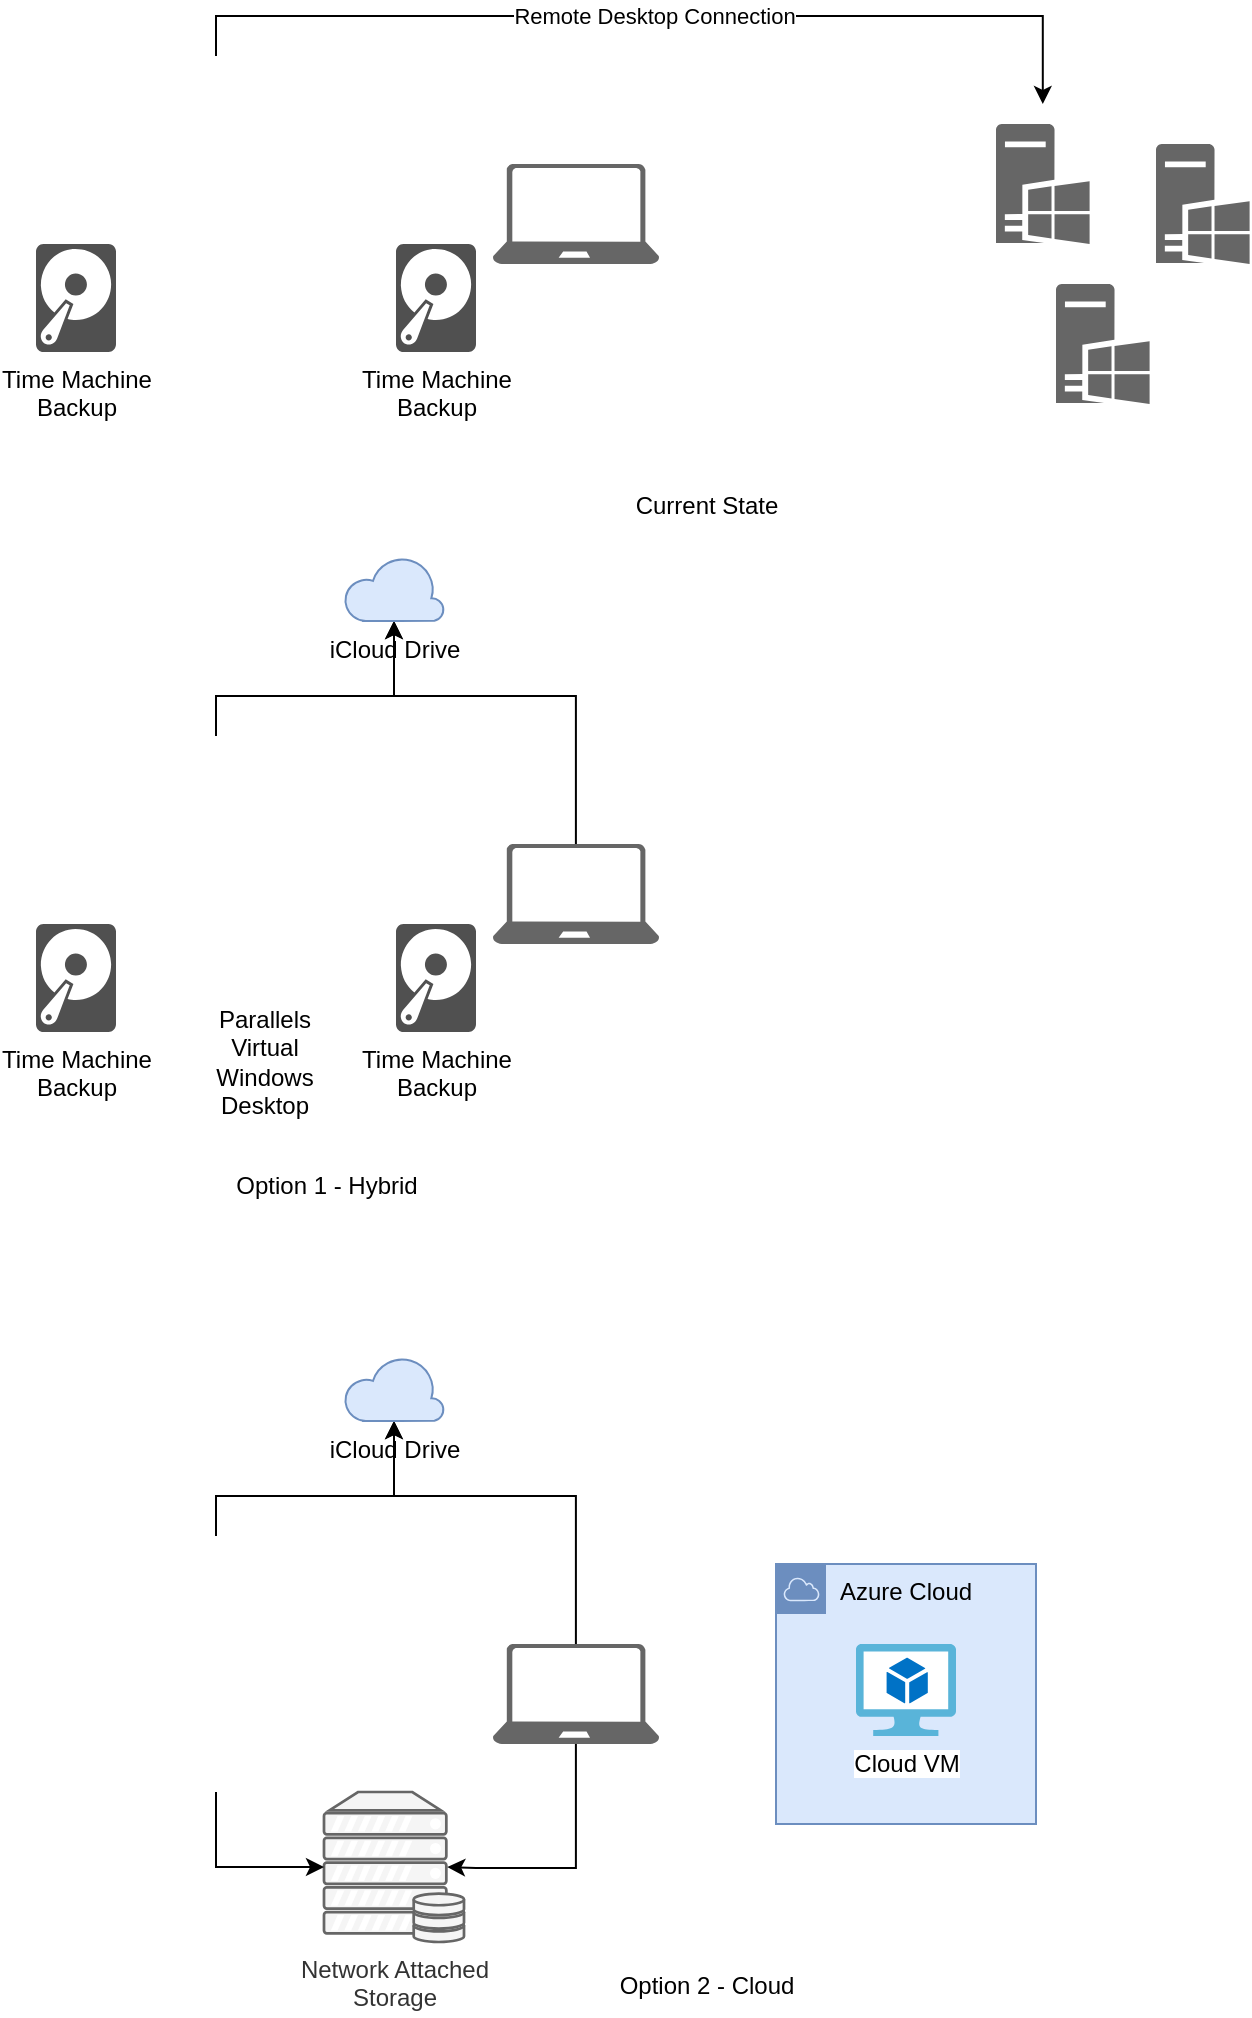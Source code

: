 <mxfile version="20.5.3" type="github">
  <diagram id="e1AE9HlO6_rcqyXDqXG_" name="Page-1">
    <mxGraphModel dx="1299" dy="782" grid="1" gridSize="10" guides="1" tooltips="1" connect="1" arrows="1" fold="1" page="1" pageScale="1" pageWidth="850" pageHeight="1100" math="0" shadow="0">
      <root>
        <mxCell id="0" />
        <mxCell id="1" parent="0" />
        <mxCell id="_9c_kytyYwvOYjiNlKCk-4" value="" style="sketch=0;aspect=fixed;pointerEvents=1;shadow=0;dashed=0;html=1;strokeColor=none;labelPosition=center;verticalLabelPosition=bottom;verticalAlign=top;align=center;fillColor=#666666;shape=mxgraph.azure.laptop;fontColor=#333333;" parent="1" vertex="1">
          <mxGeometry x="258.34" y="84" width="83.33" height="50" as="geometry" />
        </mxCell>
        <mxCell id="_9c_kytyYwvOYjiNlKCk-19" value="Remote Desktop Connection" style="edgeStyle=orthogonalEdgeStyle;rounded=0;orthogonalLoop=1;jettySize=auto;html=1;entryX=0.5;entryY=0;entryDx=0;entryDy=0;entryPerimeter=0;" parent="1" source="_9c_kytyYwvOYjiNlKCk-6" target="_9c_kytyYwvOYjiNlKCk-8" edge="1">
          <mxGeometry relative="1" as="geometry">
            <Array as="points">
              <mxPoint x="120" y="10" />
              <mxPoint x="533" y="10" />
            </Array>
          </mxGeometry>
        </mxCell>
        <mxCell id="_9c_kytyYwvOYjiNlKCk-6" value="" style="shape=image;html=1;verticalAlign=top;verticalLabelPosition=bottom;labelBackgroundColor=#ffffff;imageAspect=0;aspect=fixed;image=https://cdn1.iconfinder.com/data/icons/assorted-gadgets-and-items-1/144/imac-128.png" parent="1" vertex="1">
          <mxGeometry x="56" y="30" width="128" height="128" as="geometry" />
        </mxCell>
        <mxCell id="_9c_kytyYwvOYjiNlKCk-8" value="" style="sketch=0;aspect=fixed;pointerEvents=1;shadow=0;dashed=0;html=1;strokeColor=none;labelPosition=center;verticalLabelPosition=bottom;verticalAlign=top;align=center;fillColor=#666666;shape=mxgraph.mscae.enterprise.windows_server;perimeterSpacing=10;" parent="1" vertex="1">
          <mxGeometry x="510" y="64" width="46.8" height="60" as="geometry" />
        </mxCell>
        <mxCell id="_9c_kytyYwvOYjiNlKCk-9" value="Time Machine &lt;br&gt;Backup" style="sketch=0;pointerEvents=1;shadow=0;dashed=0;html=1;strokeColor=none;fillColor=#505050;labelPosition=center;verticalLabelPosition=bottom;verticalAlign=top;outlineConnect=0;align=center;shape=mxgraph.office.devices.hard_disk;" parent="1" vertex="1">
          <mxGeometry x="30" y="124" width="40" height="54" as="geometry" />
        </mxCell>
        <mxCell id="_9c_kytyYwvOYjiNlKCk-10" value="Network Attached&lt;br&gt;Storage" style="fontColor=#333333;verticalAlign=top;verticalLabelPosition=bottom;labelPosition=center;align=center;html=1;outlineConnect=0;fillColor=#f5f5f5;strokeColor=#666666;gradientDirection=north;strokeWidth=2;shape=mxgraph.networks.server_storage;" parent="1" vertex="1">
          <mxGeometry x="174" y="898" width="70" height="75" as="geometry" />
        </mxCell>
        <mxCell id="_9c_kytyYwvOYjiNlKCk-12" value="Time Machine &lt;br&gt;Backup" style="sketch=0;pointerEvents=1;shadow=0;dashed=0;html=1;strokeColor=none;fillColor=#505050;labelPosition=center;verticalLabelPosition=bottom;verticalAlign=top;outlineConnect=0;align=center;shape=mxgraph.office.devices.hard_disk;" parent="1" vertex="1">
          <mxGeometry x="210" y="124" width="40" height="54" as="geometry" />
        </mxCell>
        <mxCell id="_9c_kytyYwvOYjiNlKCk-15" value="" style="sketch=0;aspect=fixed;pointerEvents=1;shadow=0;dashed=0;html=1;strokeColor=none;labelPosition=center;verticalLabelPosition=bottom;verticalAlign=top;align=center;fillColor=#666666;shape=mxgraph.mscae.enterprise.windows_server;perimeterSpacing=10;" parent="1" vertex="1">
          <mxGeometry x="540" y="144" width="46.8" height="60" as="geometry" />
        </mxCell>
        <mxCell id="_9c_kytyYwvOYjiNlKCk-16" value="" style="sketch=0;aspect=fixed;pointerEvents=1;shadow=0;dashed=0;html=1;strokeColor=none;labelPosition=center;verticalLabelPosition=bottom;verticalAlign=top;align=center;fillColor=#666666;shape=mxgraph.mscae.enterprise.windows_server;perimeterSpacing=10;" parent="1" vertex="1">
          <mxGeometry x="590" y="74" width="46.8" height="60" as="geometry" />
        </mxCell>
        <mxCell id="_9c_kytyYwvOYjiNlKCk-23" value="Current State" style="text;html=1;align=center;verticalAlign=middle;resizable=0;points=[];autosize=1;strokeColor=none;fillColor=none;" parent="1" vertex="1">
          <mxGeometry x="320" y="240" width="90" height="30" as="geometry" />
        </mxCell>
        <mxCell id="_9c_kytyYwvOYjiNlKCk-44" style="edgeStyle=orthogonalEdgeStyle;rounded=0;orthogonalLoop=1;jettySize=auto;html=1;" parent="1" source="_9c_kytyYwvOYjiNlKCk-24" target="_9c_kytyYwvOYjiNlKCk-42" edge="1">
          <mxGeometry relative="1" as="geometry">
            <Array as="points">
              <mxPoint x="300" y="350" />
              <mxPoint x="209" y="350" />
            </Array>
          </mxGeometry>
        </mxCell>
        <mxCell id="_9c_kytyYwvOYjiNlKCk-24" value="" style="sketch=0;aspect=fixed;pointerEvents=1;shadow=0;dashed=0;html=1;strokeColor=none;labelPosition=center;verticalLabelPosition=bottom;verticalAlign=top;align=center;fillColor=#666666;shape=mxgraph.azure.laptop;fontColor=#333333;" parent="1" vertex="1">
          <mxGeometry x="258.34" y="424" width="83.33" height="50" as="geometry" />
        </mxCell>
        <mxCell id="_9c_kytyYwvOYjiNlKCk-43" style="edgeStyle=orthogonalEdgeStyle;rounded=0;orthogonalLoop=1;jettySize=auto;html=1;" parent="1" source="_9c_kytyYwvOYjiNlKCk-26" target="_9c_kytyYwvOYjiNlKCk-42" edge="1">
          <mxGeometry relative="1" as="geometry">
            <Array as="points">
              <mxPoint x="120" y="350" />
              <mxPoint x="209" y="350" />
            </Array>
          </mxGeometry>
        </mxCell>
        <mxCell id="_9c_kytyYwvOYjiNlKCk-26" value="" style="shape=image;html=1;verticalAlign=top;verticalLabelPosition=bottom;labelBackgroundColor=#ffffff;imageAspect=0;aspect=fixed;image=https://cdn1.iconfinder.com/data/icons/assorted-gadgets-and-items-1/144/imac-128.png" parent="1" vertex="1">
          <mxGeometry x="56" y="370" width="128" height="128" as="geometry" />
        </mxCell>
        <mxCell id="_9c_kytyYwvOYjiNlKCk-28" value="Time Machine &lt;br&gt;Backup" style="sketch=0;pointerEvents=1;shadow=0;dashed=0;html=1;strokeColor=none;fillColor=#505050;labelPosition=center;verticalLabelPosition=bottom;verticalAlign=top;outlineConnect=0;align=center;shape=mxgraph.office.devices.hard_disk;" parent="1" vertex="1">
          <mxGeometry x="30" y="464" width="40" height="54" as="geometry" />
        </mxCell>
        <mxCell id="_9c_kytyYwvOYjiNlKCk-29" value="Time Machine &lt;br&gt;Backup" style="sketch=0;pointerEvents=1;shadow=0;dashed=0;html=1;strokeColor=none;fillColor=#505050;labelPosition=center;verticalLabelPosition=bottom;verticalAlign=top;outlineConnect=0;align=center;shape=mxgraph.office.devices.hard_disk;" parent="1" vertex="1">
          <mxGeometry x="210" y="464" width="40" height="54" as="geometry" />
        </mxCell>
        <mxCell id="_9c_kytyYwvOYjiNlKCk-32" value="Option 1 - Hybrid" style="text;html=1;align=center;verticalAlign=middle;resizable=0;points=[];autosize=1;strokeColor=none;fillColor=none;" parent="1" vertex="1">
          <mxGeometry x="120" y="580" width="110" height="30" as="geometry" />
        </mxCell>
        <mxCell id="_9c_kytyYwvOYjiNlKCk-33" value="Parallels&lt;br&gt;Virtual&lt;br&gt;Windows&lt;br&gt;Desktop" style="shape=image;html=1;verticalAlign=top;verticalLabelPosition=bottom;labelBackgroundColor=#ffffff;imageAspect=0;aspect=fixed;image=https://cdn2.iconfinder.com/data/icons/pack3-baco-flurry-icons-style/128/Parallels2.png;fillColor=#666666;" parent="1" vertex="1">
          <mxGeometry x="120" y="450" width="48" height="48" as="geometry" />
        </mxCell>
        <mxCell id="_9c_kytyYwvOYjiNlKCk-42" value="iCloud Drive" style="verticalLabelPosition=bottom;html=1;verticalAlign=top;align=center;strokeColor=#6c8ebf;fillColor=#dae8fc;shape=mxgraph.azure.cloud;" parent="1" vertex="1">
          <mxGeometry x="184" y="280" width="50" height="32.5" as="geometry" />
        </mxCell>
        <mxCell id="AGUuRtdt2la3pMwP8rKG-1" style="edgeStyle=orthogonalEdgeStyle;rounded=0;orthogonalLoop=1;jettySize=auto;html=1;" edge="1" parent="1" source="AGUuRtdt2la3pMwP8rKG-2" target="AGUuRtdt2la3pMwP8rKG-9">
          <mxGeometry relative="1" as="geometry">
            <Array as="points">
              <mxPoint x="300" y="750" />
              <mxPoint x="209" y="750" />
            </Array>
          </mxGeometry>
        </mxCell>
        <mxCell id="AGUuRtdt2la3pMwP8rKG-13" style="edgeStyle=orthogonalEdgeStyle;rounded=0;orthogonalLoop=1;jettySize=auto;html=1;entryX=0.88;entryY=0.5;entryDx=0;entryDy=0;entryPerimeter=0;" edge="1" parent="1" source="AGUuRtdt2la3pMwP8rKG-2" target="_9c_kytyYwvOYjiNlKCk-10">
          <mxGeometry relative="1" as="geometry">
            <Array as="points">
              <mxPoint x="300" y="936" />
              <mxPoint x="250" y="936" />
            </Array>
          </mxGeometry>
        </mxCell>
        <mxCell id="AGUuRtdt2la3pMwP8rKG-2" value="" style="sketch=0;aspect=fixed;pointerEvents=1;shadow=0;dashed=0;html=1;strokeColor=none;labelPosition=center;verticalLabelPosition=bottom;verticalAlign=top;align=center;fillColor=#666666;shape=mxgraph.azure.laptop;fontColor=#333333;" vertex="1" parent="1">
          <mxGeometry x="258.34" y="824" width="83.33" height="50" as="geometry" />
        </mxCell>
        <mxCell id="AGUuRtdt2la3pMwP8rKG-3" style="edgeStyle=orthogonalEdgeStyle;rounded=0;orthogonalLoop=1;jettySize=auto;html=1;" edge="1" parent="1" source="AGUuRtdt2la3pMwP8rKG-4" target="AGUuRtdt2la3pMwP8rKG-9">
          <mxGeometry relative="1" as="geometry">
            <Array as="points">
              <mxPoint x="120" y="750" />
              <mxPoint x="209" y="750" />
            </Array>
          </mxGeometry>
        </mxCell>
        <mxCell id="AGUuRtdt2la3pMwP8rKG-12" style="edgeStyle=orthogonalEdgeStyle;rounded=0;orthogonalLoop=1;jettySize=auto;html=1;entryX=0;entryY=0.5;entryDx=0;entryDy=0;entryPerimeter=0;" edge="1" parent="1" source="AGUuRtdt2la3pMwP8rKG-4" target="_9c_kytyYwvOYjiNlKCk-10">
          <mxGeometry relative="1" as="geometry" />
        </mxCell>
        <mxCell id="AGUuRtdt2la3pMwP8rKG-4" value="" style="shape=image;html=1;verticalAlign=top;verticalLabelPosition=bottom;labelBackgroundColor=#ffffff;imageAspect=0;aspect=fixed;image=https://cdn1.iconfinder.com/data/icons/assorted-gadgets-and-items-1/144/imac-128.png" vertex="1" parent="1">
          <mxGeometry x="56" y="770" width="128" height="128" as="geometry" />
        </mxCell>
        <mxCell id="AGUuRtdt2la3pMwP8rKG-7" value="Option 2&amp;nbsp;- Cloud" style="text;html=1;align=center;verticalAlign=middle;resizable=0;points=[];autosize=1;strokeColor=none;fillColor=none;" vertex="1" parent="1">
          <mxGeometry x="310" y="980" width="110" height="30" as="geometry" />
        </mxCell>
        <mxCell id="AGUuRtdt2la3pMwP8rKG-9" value="iCloud Drive" style="verticalLabelPosition=bottom;html=1;verticalAlign=top;align=center;strokeColor=#6c8ebf;fillColor=#dae8fc;shape=mxgraph.azure.cloud;" vertex="1" parent="1">
          <mxGeometry x="184" y="680" width="50" height="32.5" as="geometry" />
        </mxCell>
        <mxCell id="AGUuRtdt2la3pMwP8rKG-10" value="Azure Cloud" style="sketch=0;outlineConnect=0;html=1;whiteSpace=wrap;fontSize=12;fontStyle=0;shape=mxgraph.aws4.group;grIcon=mxgraph.aws4.group_aws_cloud;strokeColor=#6c8ebf;fillColor=#dae8fc;verticalAlign=top;align=left;spacingLeft=30;dashed=0;" vertex="1" parent="1">
          <mxGeometry x="400" y="784" width="130" height="130" as="geometry" />
        </mxCell>
        <mxCell id="AGUuRtdt2la3pMwP8rKG-11" value="Cloud VM" style="sketch=0;aspect=fixed;html=1;points=[];align=center;image;fontSize=12;image=img/lib/mscae/Virtual_Machine_2.svg;fillColor=#666666;" vertex="1" parent="1">
          <mxGeometry x="440" y="824" width="50" height="46" as="geometry" />
        </mxCell>
      </root>
    </mxGraphModel>
  </diagram>
</mxfile>
